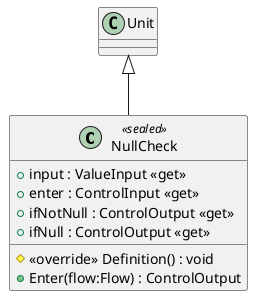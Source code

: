 @startuml
class NullCheck <<sealed>> {
    + input : ValueInput <<get>>
    + enter : ControlInput <<get>>
    + ifNotNull : ControlOutput <<get>>
    + ifNull : ControlOutput <<get>>
    # <<override>> Definition() : void
    + Enter(flow:Flow) : ControlOutput
}
Unit <|-- NullCheck
@enduml
